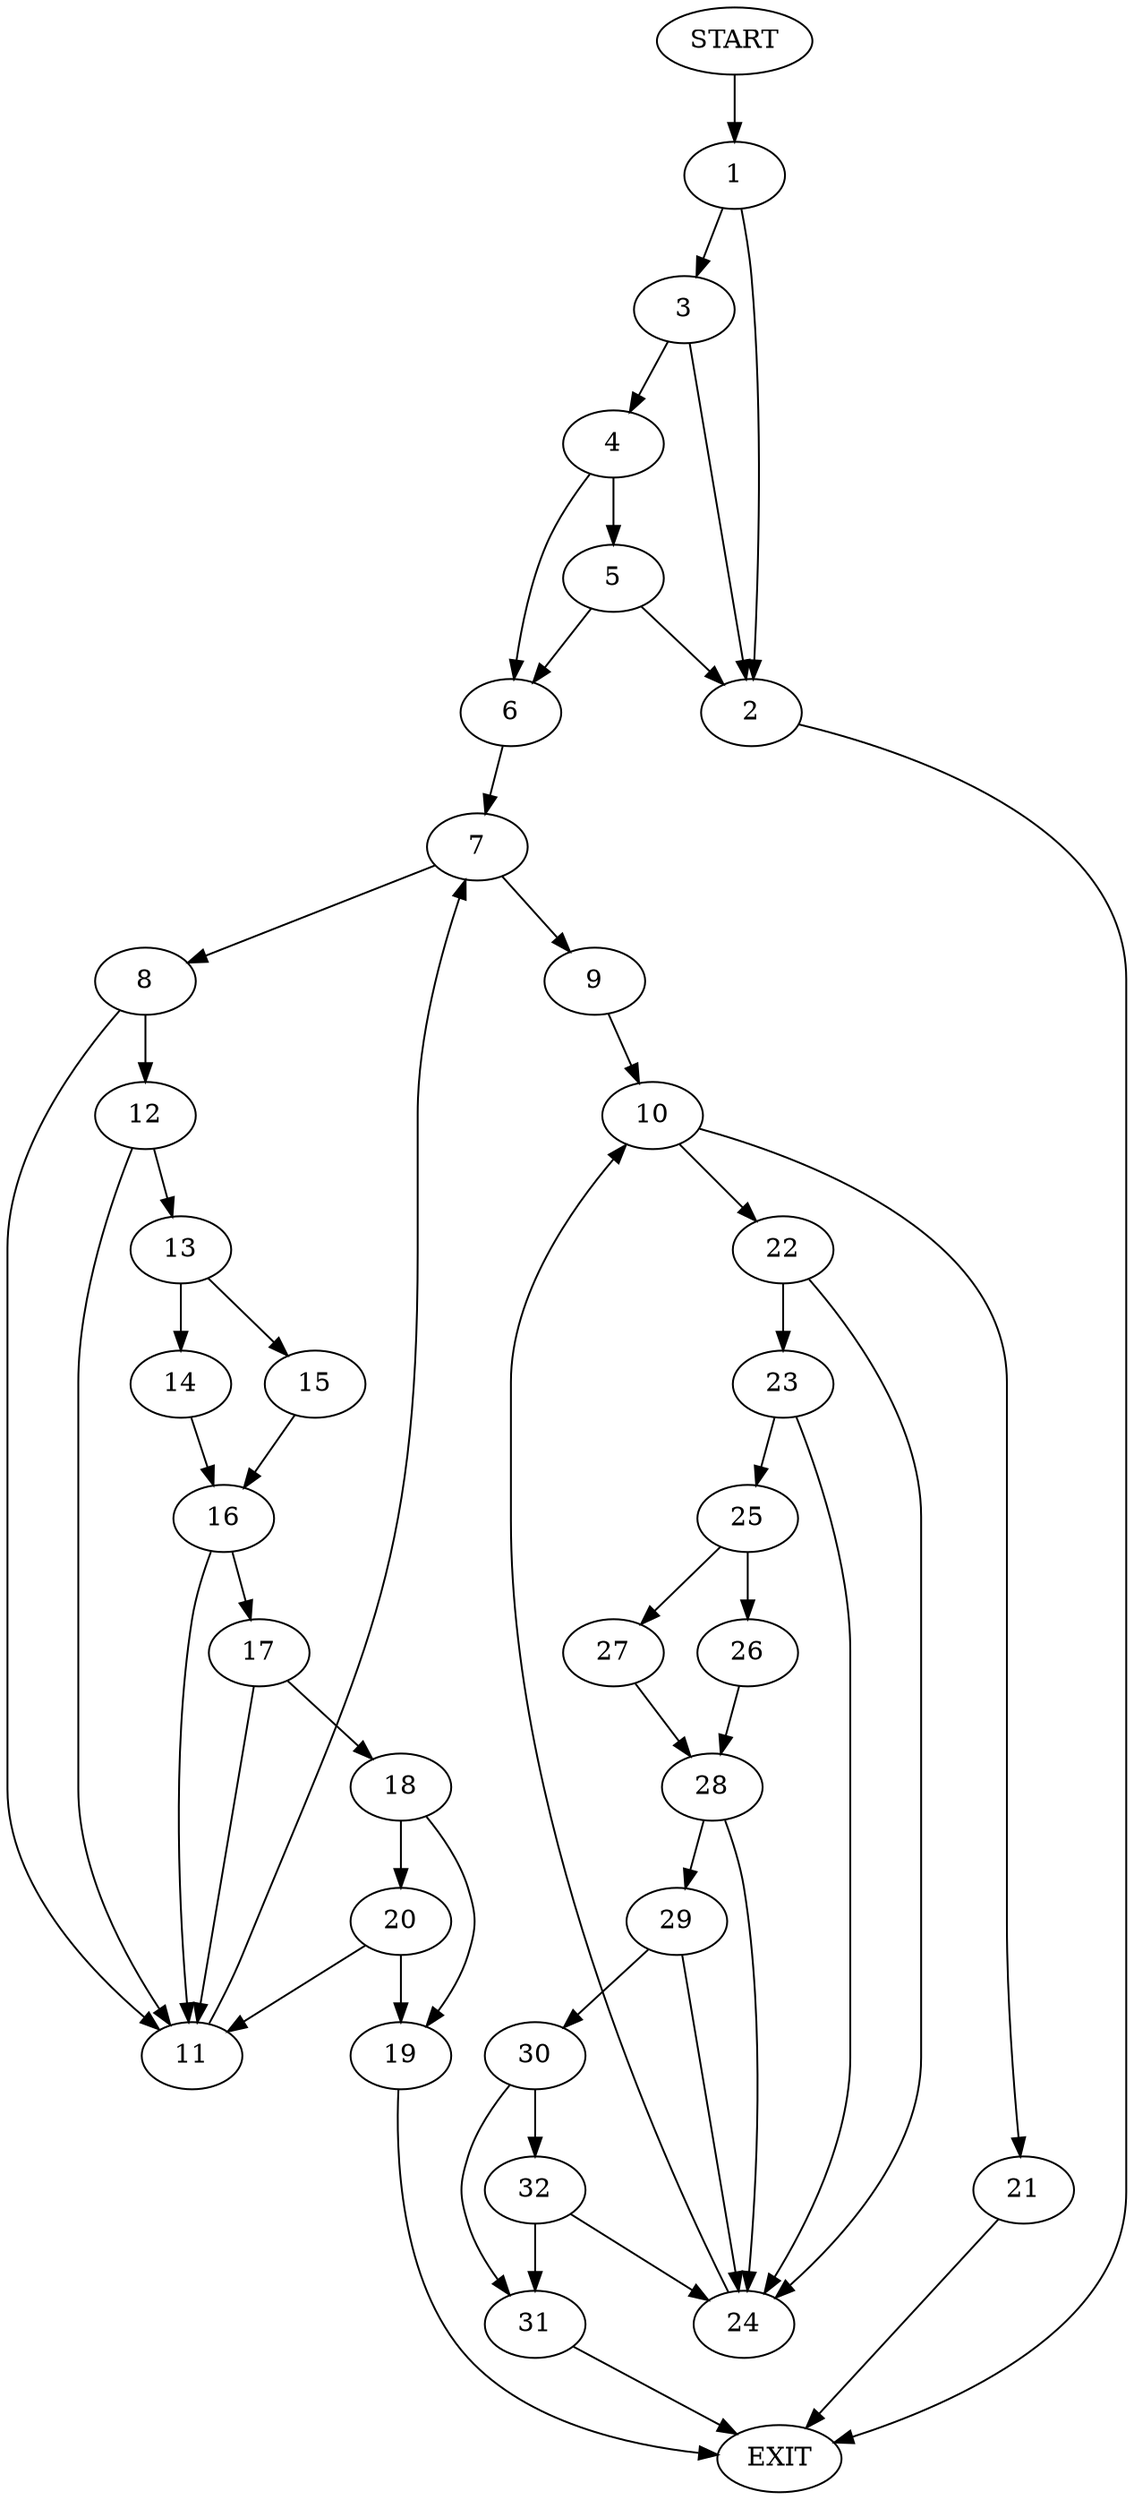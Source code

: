 digraph {
0 [label="START"]
33 [label="EXIT"]
0 -> 1
1 -> 2
1 -> 3
2 -> 33
3 -> 4
3 -> 2
4 -> 5
4 -> 6
5 -> 6
5 -> 2
6 -> 7
7 -> 8
7 -> 9
9 -> 10
8 -> 11
8 -> 12
11 -> 7
12 -> 11
12 -> 13
13 -> 14
13 -> 15
15 -> 16
14 -> 16
16 -> 17
16 -> 11
17 -> 11
17 -> 18
18 -> 19
18 -> 20
20 -> 19
20 -> 11
19 -> 33
10 -> 21
10 -> 22
21 -> 33
22 -> 23
22 -> 24
23 -> 24
23 -> 25
24 -> 10
25 -> 26
25 -> 27
26 -> 28
27 -> 28
28 -> 24
28 -> 29
29 -> 24
29 -> 30
30 -> 31
30 -> 32
32 -> 31
32 -> 24
31 -> 33
}

